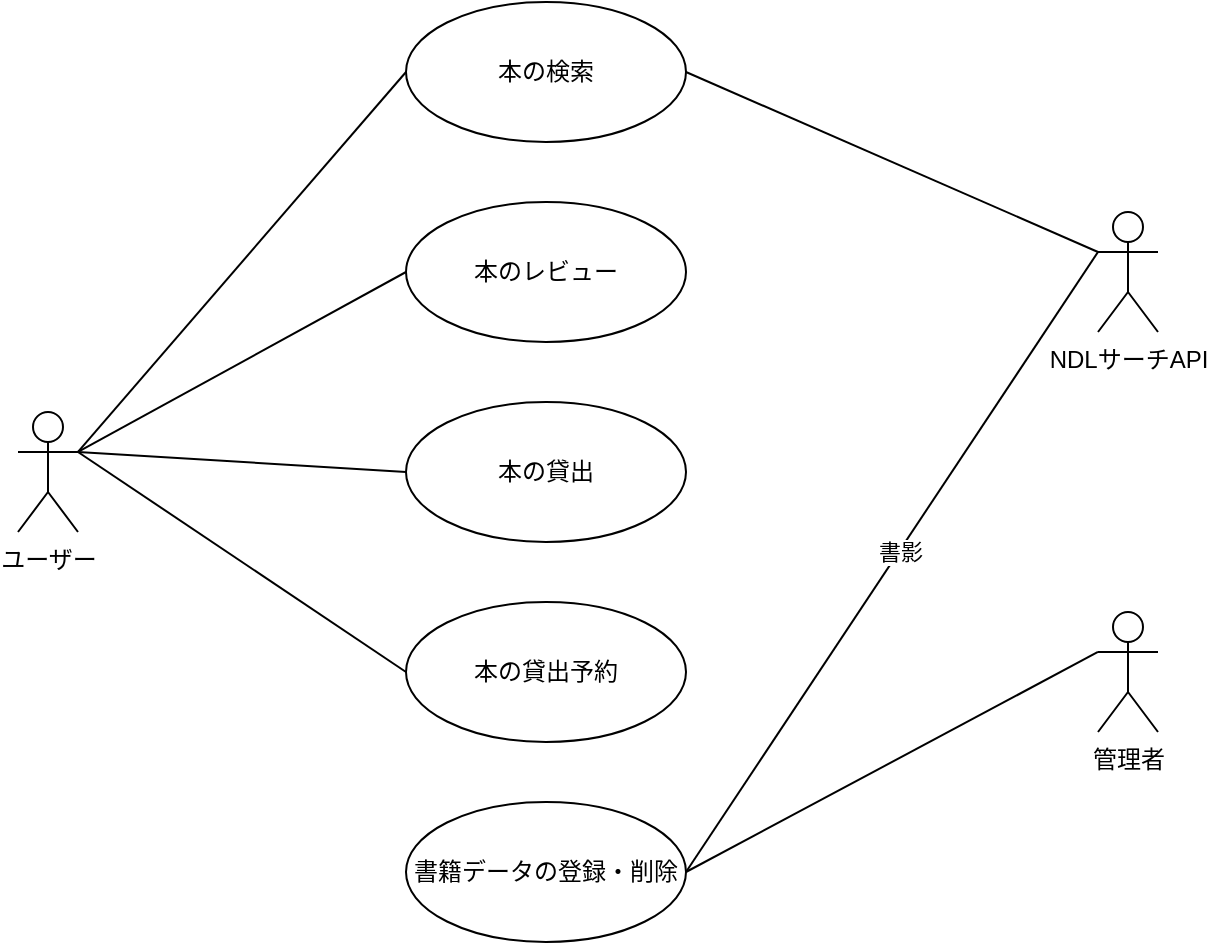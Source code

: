 <mxfile version="26.2.13">
  <diagram name="ページ1" id="R4Qgj17dR7J8SQ3KSej-">
    <mxGraphModel dx="1283" dy="527" grid="1" gridSize="10" guides="1" tooltips="1" connect="1" arrows="1" fold="1" page="1" pageScale="1" pageWidth="827" pageHeight="1169" background="none" math="0" shadow="0">
      <root>
        <mxCell id="0" />
        <mxCell id="1" parent="0" />
        <mxCell id="Lv2JCMqGwy53NPqVUun4-1" value="ユーザー" style="shape=umlActor;verticalLabelPosition=bottom;verticalAlign=top;html=1;outlineConnect=0;" parent="1" vertex="1">
          <mxGeometry x="150" y="235" width="30" height="60" as="geometry" />
        </mxCell>
        <mxCell id="oK5IkaAvBxvvAaiZbXU--9" value="本の検索" style="ellipse;whiteSpace=wrap;html=1;" parent="1" vertex="1">
          <mxGeometry x="344" y="30" width="140" height="70" as="geometry" />
        </mxCell>
        <mxCell id="oK5IkaAvBxvvAaiZbXU--10" value="本の貸出" style="ellipse;whiteSpace=wrap;html=1;" parent="1" vertex="1">
          <mxGeometry x="344" y="230" width="140" height="70" as="geometry" />
        </mxCell>
        <mxCell id="oK5IkaAvBxvvAaiZbXU--11" value="本の貸出予約" style="ellipse;whiteSpace=wrap;html=1;" parent="1" vertex="1">
          <mxGeometry x="344" y="330" width="140" height="70" as="geometry" />
        </mxCell>
        <mxCell id="oK5IkaAvBxvvAaiZbXU--12" value="書籍データの登録・削除" style="ellipse;whiteSpace=wrap;html=1;" parent="1" vertex="1">
          <mxGeometry x="344" y="430" width="140" height="70" as="geometry" />
        </mxCell>
        <mxCell id="oK5IkaAvBxvvAaiZbXU--17" value="" style="endArrow=none;html=1;rounded=0;entryX=0;entryY=0.5;entryDx=0;entryDy=0;exitX=1;exitY=0.333;exitDx=0;exitDy=0;exitPerimeter=0;" parent="1" source="Lv2JCMqGwy53NPqVUun4-1" target="oK5IkaAvBxvvAaiZbXU--9" edge="1">
          <mxGeometry width="50" height="50" relative="1" as="geometry">
            <mxPoint x="180" y="160" as="sourcePoint" />
            <mxPoint x="230" y="110" as="targetPoint" />
          </mxGeometry>
        </mxCell>
        <mxCell id="oK5IkaAvBxvvAaiZbXU--18" value="" style="endArrow=none;html=1;rounded=0;entryX=0;entryY=0.5;entryDx=0;entryDy=0;exitX=1;exitY=0.333;exitDx=0;exitDy=0;exitPerimeter=0;" parent="1" source="Lv2JCMqGwy53NPqVUun4-1" target="oK5IkaAvBxvvAaiZbXU--10" edge="1">
          <mxGeometry width="50" height="50" relative="1" as="geometry">
            <mxPoint x="190" y="150" as="sourcePoint" />
            <mxPoint x="354" y="115" as="targetPoint" />
          </mxGeometry>
        </mxCell>
        <mxCell id="oK5IkaAvBxvvAaiZbXU--19" value="" style="endArrow=none;html=1;rounded=0;entryX=0;entryY=0.5;entryDx=0;entryDy=0;exitX=1;exitY=0.333;exitDx=0;exitDy=0;exitPerimeter=0;" parent="1" source="Lv2JCMqGwy53NPqVUun4-1" target="oK5IkaAvBxvvAaiZbXU--11" edge="1">
          <mxGeometry width="50" height="50" relative="1" as="geometry">
            <mxPoint x="200" y="160" as="sourcePoint" />
            <mxPoint x="364" y="125" as="targetPoint" />
          </mxGeometry>
        </mxCell>
        <mxCell id="oK5IkaAvBxvvAaiZbXU--21" value="管理者" style="shape=umlActor;verticalLabelPosition=bottom;verticalAlign=top;html=1;outlineConnect=0;" parent="1" vertex="1">
          <mxGeometry x="690" y="335" width="30" height="60" as="geometry" />
        </mxCell>
        <mxCell id="oK5IkaAvBxvvAaiZbXU--25" value="" style="endArrow=none;html=1;rounded=0;entryX=1;entryY=0.5;entryDx=0;entryDy=0;exitX=0;exitY=0.333;exitDx=0;exitDy=0;exitPerimeter=0;" parent="1" source="oK5IkaAvBxvvAaiZbXU--21" target="oK5IkaAvBxvvAaiZbXU--12" edge="1">
          <mxGeometry width="50" height="50" relative="1" as="geometry">
            <mxPoint x="170" y="405" as="sourcePoint" />
            <mxPoint x="354" y="375" as="targetPoint" />
          </mxGeometry>
        </mxCell>
        <mxCell id="oK5IkaAvBxvvAaiZbXU--26" value="NDLサーチAPI" style="shape=umlActor;verticalLabelPosition=bottom;verticalAlign=top;html=1;outlineConnect=0;" parent="1" vertex="1">
          <mxGeometry x="690" y="135" width="30" height="60" as="geometry" />
        </mxCell>
        <mxCell id="oK5IkaAvBxvvAaiZbXU--27" value="" style="endArrow=none;html=1;rounded=0;entryX=1;entryY=0.5;entryDx=0;entryDy=0;exitX=0;exitY=0.333;exitDx=0;exitDy=0;exitPerimeter=0;" parent="1" source="oK5IkaAvBxvvAaiZbXU--26" target="oK5IkaAvBxvvAaiZbXU--9" edge="1">
          <mxGeometry width="50" height="50" relative="1" as="geometry">
            <mxPoint x="170" y="235" as="sourcePoint" />
            <mxPoint x="478" y="95" as="targetPoint" />
          </mxGeometry>
        </mxCell>
        <mxCell id="oK5IkaAvBxvvAaiZbXU--28" value="" style="endArrow=none;html=1;rounded=0;entryX=1;entryY=0.5;entryDx=0;entryDy=0;exitX=0;exitY=0.333;exitDx=0;exitDy=0;exitPerimeter=0;" parent="1" source="oK5IkaAvBxvvAaiZbXU--26" target="oK5IkaAvBxvvAaiZbXU--12" edge="1">
          <mxGeometry width="50" height="50" relative="1" as="geometry">
            <mxPoint x="700" y="120" as="sourcePoint" />
            <mxPoint x="494" y="75" as="targetPoint" />
          </mxGeometry>
        </mxCell>
        <mxCell id="oK5IkaAvBxvvAaiZbXU--29" value="書影" style="edgeLabel;html=1;align=center;verticalAlign=middle;resizable=0;points=[];" parent="oK5IkaAvBxvvAaiZbXU--28" connectable="0" vertex="1">
          <mxGeometry x="-0.039" relative="1" as="geometry">
            <mxPoint y="1" as="offset" />
          </mxGeometry>
        </mxCell>
        <mxCell id="oK5IkaAvBxvvAaiZbXU--34" value="本のレビュー" style="ellipse;whiteSpace=wrap;html=1;" parent="1" vertex="1">
          <mxGeometry x="344" y="130" width="140" height="70" as="geometry" />
        </mxCell>
        <mxCell id="oK5IkaAvBxvvAaiZbXU--35" value="" style="endArrow=none;html=1;rounded=0;entryX=0;entryY=0.5;entryDx=0;entryDy=0;exitX=1;exitY=0.333;exitDx=0;exitDy=0;exitPerimeter=0;" parent="1" source="Lv2JCMqGwy53NPqVUun4-1" target="oK5IkaAvBxvvAaiZbXU--34" edge="1">
          <mxGeometry width="50" height="50" relative="1" as="geometry">
            <mxPoint x="190" y="150" as="sourcePoint" />
            <mxPoint x="354" y="275" as="targetPoint" />
          </mxGeometry>
        </mxCell>
      </root>
    </mxGraphModel>
  </diagram>
</mxfile>
